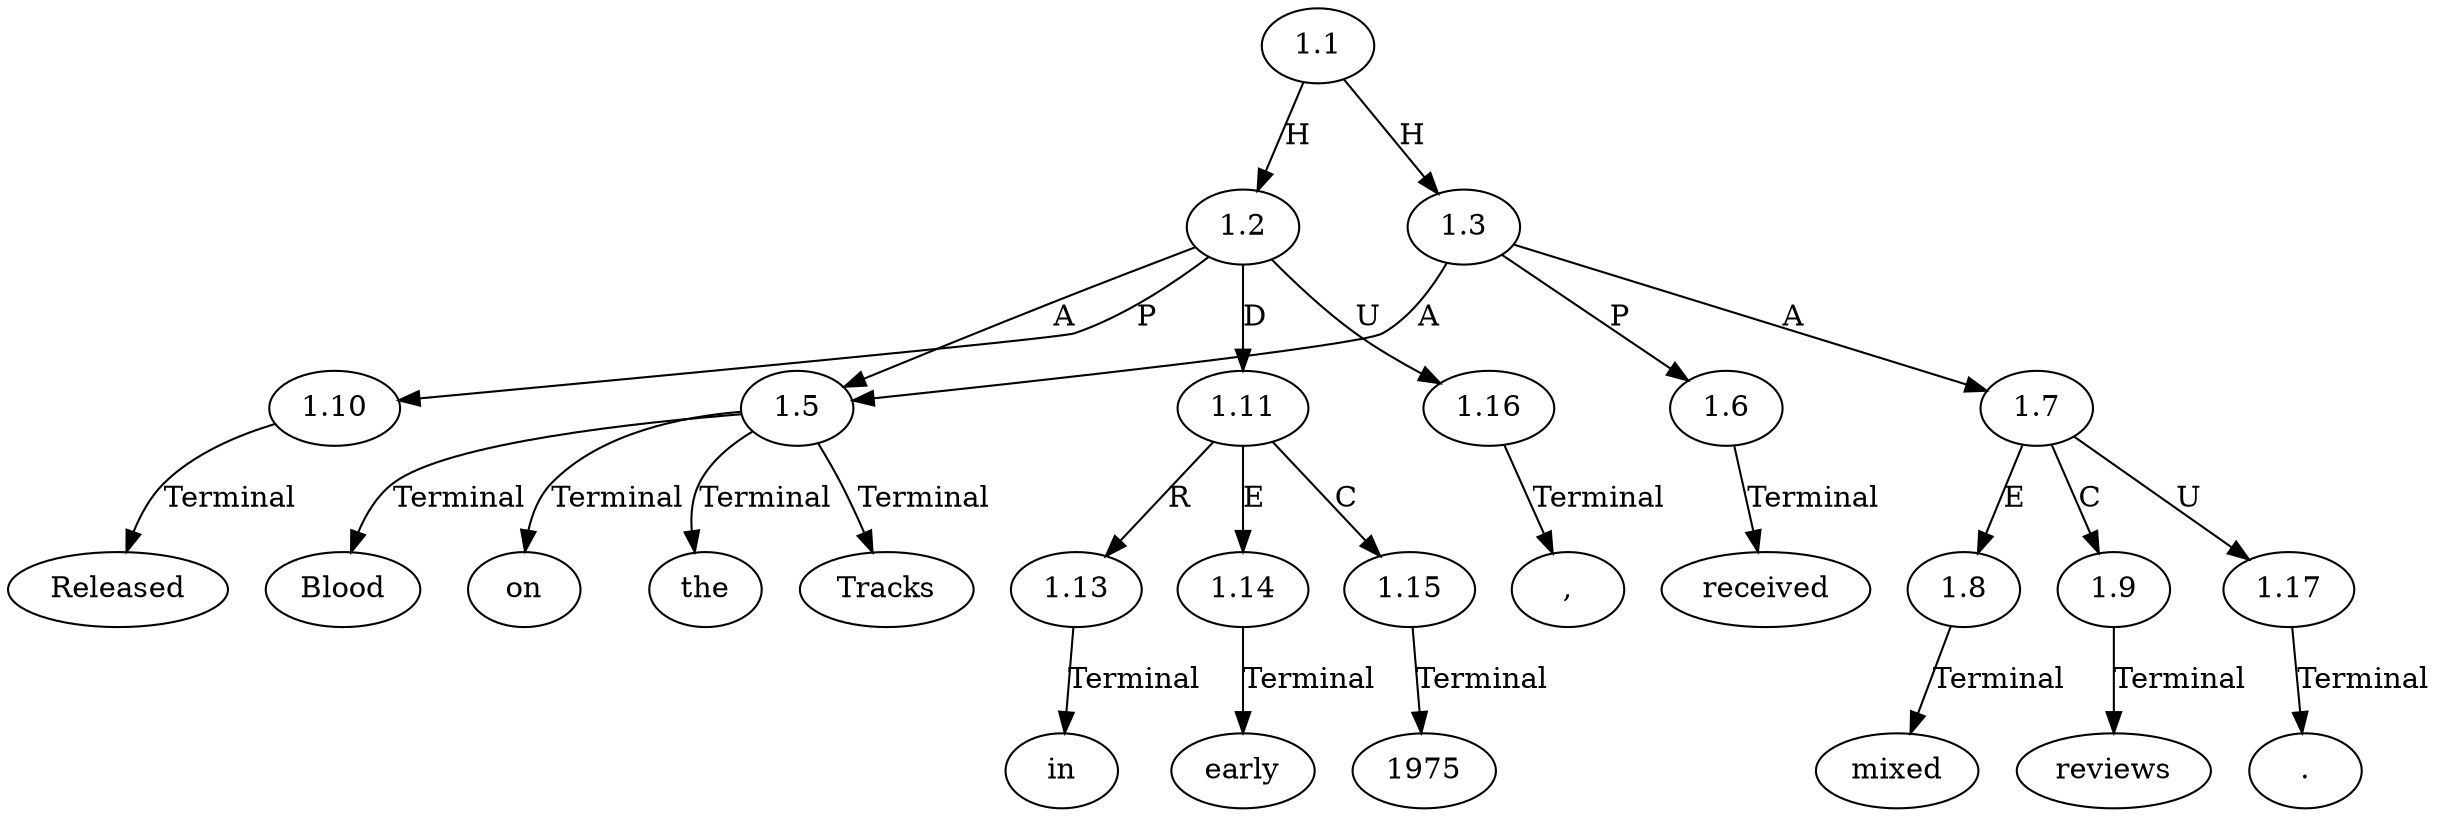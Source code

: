 // Graph
digraph {
	0.1 [label=Released ordering=out]
	0.10 [label=received ordering=out]
	0.11 [label=mixed ordering=out]
	0.12 [label=reviews ordering=out]
	0.13 [label="." ordering=out]
	0.2 [label=in ordering=out]
	0.3 [label=early ordering=out]
	0.4 [label=1975 ordering=out]
	0.5 [label="," ordering=out]
	0.6 [label=Blood ordering=out]
	0.7 [label=on ordering=out]
	0.8 [label=the ordering=out]
	0.9 [label=Tracks ordering=out]
	1.1 [label=1.1 ordering=out]
	1.2 [label=1.2 ordering=out]
	1.3 [label=1.3 ordering=out]
	1.5 [label=1.5 ordering=out]
	1.6 [label=1.6 ordering=out]
	1.7 [label=1.7 ordering=out]
	1.8 [label=1.8 ordering=out]
	1.9 [label=1.9 ordering=out]
	1.10 [label=1.10 ordering=out]
	1.11 [label=1.11 ordering=out]
	1.13 [label=1.13 ordering=out]
	1.14 [label=1.14 ordering=out]
	1.15 [label=1.15 ordering=out]
	1.16 [label=1.16 ordering=out]
	1.17 [label=1.17 ordering=out]
	1.1 -> 1.2 [label=H ordering=out]
	1.1 -> 1.3 [label=H ordering=out]
	1.2 -> 1.5 [label=A ordering=out]
	1.2 -> 1.10 [label=P ordering=out]
	1.2 -> 1.11 [label=D ordering=out]
	1.2 -> 1.16 [label=U ordering=out]
	1.3 -> 1.5 [label=A ordering=out]
	1.3 -> 1.6 [label=P ordering=out]
	1.3 -> 1.7 [label=A ordering=out]
	1.5 -> 0.6 [label=Terminal ordering=out]
	1.5 -> 0.7 [label=Terminal ordering=out]
	1.5 -> 0.8 [label=Terminal ordering=out]
	1.5 -> 0.9 [label=Terminal ordering=out]
	1.6 -> 0.10 [label=Terminal ordering=out]
	1.7 -> 1.8 [label=E ordering=out]
	1.7 -> 1.9 [label=C ordering=out]
	1.7 -> 1.17 [label=U ordering=out]
	1.8 -> 0.11 [label=Terminal ordering=out]
	1.9 -> 0.12 [label=Terminal ordering=out]
	1.10 -> 0.1 [label=Terminal ordering=out]
	1.11 -> 1.13 [label=R ordering=out]
	1.11 -> 1.14 [label=E ordering=out]
	1.11 -> 1.15 [label=C ordering=out]
	1.13 -> 0.2 [label=Terminal ordering=out]
	1.14 -> 0.3 [label=Terminal ordering=out]
	1.15 -> 0.4 [label=Terminal ordering=out]
	1.16 -> 0.5 [label=Terminal ordering=out]
	1.17 -> 0.13 [label=Terminal ordering=out]
}
